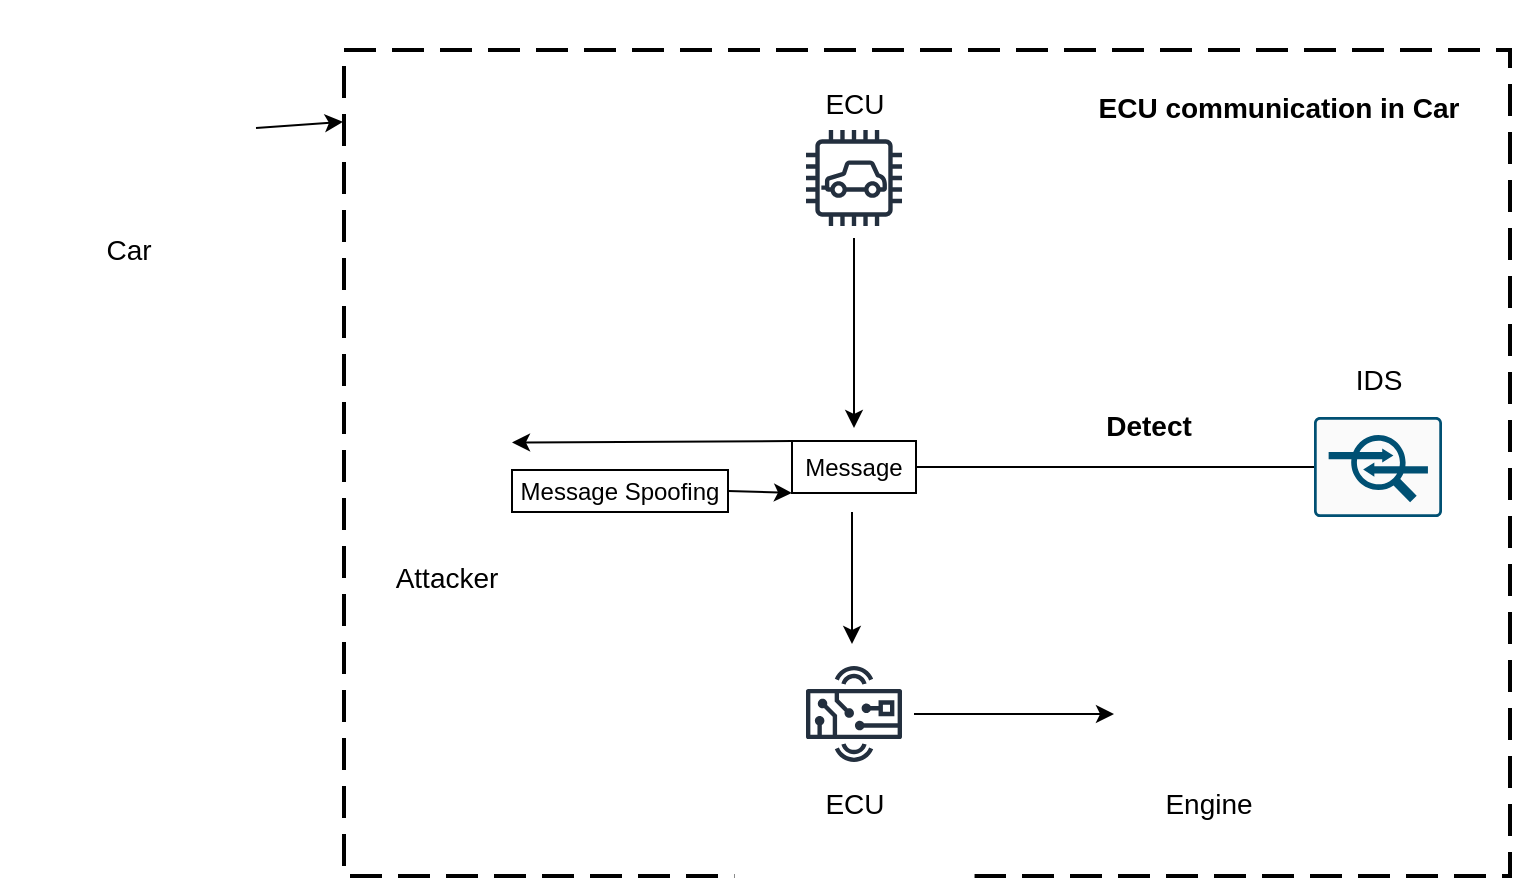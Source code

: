 <mxfile version="21.5.1" type="github">
  <diagram name="Trang-1" id="tOcewXO_lovH6hkRrunn">
    <mxGraphModel dx="1434" dy="774" grid="0" gridSize="10" guides="1" tooltips="1" connect="1" arrows="1" fold="1" page="1" pageScale="1" pageWidth="3000" pageHeight="5000" math="0" shadow="0">
      <root>
        <mxCell id="0" />
        <mxCell id="1" parent="0" />
        <mxCell id="fvOnpMfjC2bjnOCLoL4K-9" value="" style="rounded=1;arcSize=0;dashed=1;strokeColor=#000000;fillColor=none;gradientColor=none;dashPattern=8 4;strokeWidth=2;" vertex="1" parent="1">
          <mxGeometry x="329" y="481" width="583" height="413" as="geometry" />
        </mxCell>
        <mxCell id="fvOnpMfjC2bjnOCLoL4K-1" value="" style="shape=image;html=1;verticalAlign=top;verticalLabelPosition=bottom;labelBackgroundColor=#ffffff;imageAspect=0;aspect=fixed;image=https://cdn4.iconfinder.com/data/icons/education-and-school-glyph-24-px/24/Autobus_bus_school_bus_transport_vehicle_-128.png" vertex="1" parent="1">
          <mxGeometry x="157" y="456" width="128" height="128" as="geometry" />
        </mxCell>
        <mxCell id="fvOnpMfjC2bjnOCLoL4K-7" value="" style="shape=image;html=1;verticalAlign=top;verticalLabelPosition=bottom;labelBackgroundColor=#ffffff;imageAspect=0;aspect=fixed;image=https://cdn2.iconfinder.com/data/icons/woothemes/PNG/intruder.png" vertex="1" parent="1">
          <mxGeometry x="348" y="661" width="65" height="65" as="geometry" />
        </mxCell>
        <mxCell id="fvOnpMfjC2bjnOCLoL4K-8" value="" style="shape=image;html=1;verticalAlign=top;verticalLabelPosition=bottom;labelBackgroundColor=#ffffff;imageAspect=0;aspect=fixed;image=https://cdn1.iconfinder.com/data/icons/racing-13/512/Engine-128.png" vertex="1" parent="1">
          <mxGeometry x="714" y="766" width="94" height="94" as="geometry" />
        </mxCell>
        <mxCell id="fvOnpMfjC2bjnOCLoL4K-13" value="" style="endArrow=classic;html=1;rounded=0;exitX=1;exitY=0.5;exitDx=0;exitDy=0;entryX=-0.001;entryY=0.087;entryDx=0;entryDy=0;entryPerimeter=0;" edge="1" parent="1" source="fvOnpMfjC2bjnOCLoL4K-1" target="fvOnpMfjC2bjnOCLoL4K-9">
          <mxGeometry width="50" height="50" relative="1" as="geometry">
            <mxPoint x="538" y="726" as="sourcePoint" />
            <mxPoint x="588" y="676" as="targetPoint" />
          </mxGeometry>
        </mxCell>
        <mxCell id="fvOnpMfjC2bjnOCLoL4K-14" value="&lt;font style=&quot;font-size: 14px;&quot;&gt;&lt;b&gt;ECU communication&amp;nbsp;&lt;/b&gt;&lt;b style=&quot;&quot;&gt;in Car&lt;/b&gt;&lt;/font&gt;" style="text;html=1;strokeColor=none;fillColor=none;align=center;verticalAlign=middle;whiteSpace=wrap;rounded=0;" vertex="1" parent="1">
          <mxGeometry x="702" y="495" width="189" height="30" as="geometry" />
        </mxCell>
        <mxCell id="fvOnpMfjC2bjnOCLoL4K-4" value="Car" style="sketch=0;outlineConnect=0;fontColor=#232F3E;gradientColor=none;strokeColor=#232F3E;fillColor=#ffffff;dashed=0;verticalLabelPosition=bottom;verticalAlign=top;align=center;fontSize=12;fontStyle=0;aspect=fixed;shape=mxgraph.aws4.resourceIcon;resIcon=mxgraph.aws4.car;" vertex="1" parent="1">
          <mxGeometry x="554" y="515" width="60" height="60" as="geometry" />
        </mxCell>
        <mxCell id="fvOnpMfjC2bjnOCLoL4K-5" value="Hardware&#xa;board" style="sketch=0;outlineConnect=0;fontColor=#232F3E;gradientColor=none;strokeColor=#232F3E;fillColor=#ffffff;dashed=0;verticalLabelPosition=bottom;verticalAlign=top;align=center;html=1;fontSize=12;fontStyle=0;aspect=fixed;shape=mxgraph.aws4.resourceIcon;resIcon=mxgraph.aws4.hardware_board;" vertex="1" parent="1">
          <mxGeometry x="554" y="783" width="60" height="60" as="geometry" />
        </mxCell>
        <mxCell id="fvOnpMfjC2bjnOCLoL4K-18" value="" style="rounded=0;whiteSpace=wrap;html=1;fillColor=default;strokeWidth=0;strokeColor=#FFFFFF;" vertex="1" parent="1">
          <mxGeometry x="529" y="579" width="120" height="60" as="geometry" />
        </mxCell>
        <mxCell id="fvOnpMfjC2bjnOCLoL4K-17" value="" style="rounded=0;whiteSpace=wrap;html=1;fillColor=default;strokeWidth=0;strokeColor=#FFFFFF;" vertex="1" parent="1">
          <mxGeometry x="524" y="843" width="120" height="60" as="geometry" />
        </mxCell>
        <mxCell id="fvOnpMfjC2bjnOCLoL4K-20" value="" style="endArrow=classic;html=1;rounded=0;entryX=0;entryY=0.5;entryDx=0;entryDy=0;" edge="1" parent="1" source="fvOnpMfjC2bjnOCLoL4K-5" target="fvOnpMfjC2bjnOCLoL4K-8">
          <mxGeometry width="50" height="50" relative="1" as="geometry">
            <mxPoint x="538" y="732" as="sourcePoint" />
            <mxPoint x="588" y="682" as="targetPoint" />
          </mxGeometry>
        </mxCell>
        <mxCell id="fvOnpMfjC2bjnOCLoL4K-21" value="&lt;span style=&quot;font-size: 14px;&quot;&gt;Engine&lt;/span&gt;" style="text;html=1;strokeColor=none;fillColor=none;align=center;verticalAlign=middle;whiteSpace=wrap;rounded=0;" vertex="1" parent="1">
          <mxGeometry x="734.5" y="843" width="53" height="30" as="geometry" />
        </mxCell>
        <mxCell id="fvOnpMfjC2bjnOCLoL4K-25" value="Message" style="rounded=0;whiteSpace=wrap;html=1;" vertex="1" parent="1">
          <mxGeometry x="553" y="676.5" width="62" height="26" as="geometry" />
        </mxCell>
        <mxCell id="fvOnpMfjC2bjnOCLoL4K-26" value="" style="endArrow=classic;html=1;rounded=0;" edge="1" parent="1" source="fvOnpMfjC2bjnOCLoL4K-4">
          <mxGeometry width="50" height="50" relative="1" as="geometry">
            <mxPoint x="538" y="732" as="sourcePoint" />
            <mxPoint x="584" y="670" as="targetPoint" />
          </mxGeometry>
        </mxCell>
        <mxCell id="fvOnpMfjC2bjnOCLoL4K-27" value="" style="endArrow=classic;html=1;rounded=0;" edge="1" parent="1">
          <mxGeometry width="50" height="50" relative="1" as="geometry">
            <mxPoint x="583" y="712" as="sourcePoint" />
            <mxPoint x="583" y="778" as="targetPoint" />
          </mxGeometry>
        </mxCell>
        <mxCell id="fvOnpMfjC2bjnOCLoL4K-29" value="" style="endArrow=classic;html=1;rounded=0;entryX=1;entryY=0.25;entryDx=0;entryDy=0;exitX=0;exitY=0;exitDx=0;exitDy=0;" edge="1" parent="1" source="fvOnpMfjC2bjnOCLoL4K-25" target="fvOnpMfjC2bjnOCLoL4K-7">
          <mxGeometry width="50" height="50" relative="1" as="geometry">
            <mxPoint x="538" y="732" as="sourcePoint" />
            <mxPoint x="588" y="682" as="targetPoint" />
          </mxGeometry>
        </mxCell>
        <mxCell id="fvOnpMfjC2bjnOCLoL4K-30" value="Message Spoofing" style="rounded=0;whiteSpace=wrap;html=1;" vertex="1" parent="1">
          <mxGeometry x="413" y="691" width="108" height="21" as="geometry" />
        </mxCell>
        <mxCell id="fvOnpMfjC2bjnOCLoL4K-33" value="" style="endArrow=classic;html=1;rounded=0;exitX=1;exitY=0.5;exitDx=0;exitDy=0;entryX=0;entryY=1;entryDx=0;entryDy=0;" edge="1" parent="1" source="fvOnpMfjC2bjnOCLoL4K-30" target="fvOnpMfjC2bjnOCLoL4K-25">
          <mxGeometry width="50" height="50" relative="1" as="geometry">
            <mxPoint x="538" y="732" as="sourcePoint" />
            <mxPoint x="588" y="682" as="targetPoint" />
          </mxGeometry>
        </mxCell>
        <mxCell id="fvOnpMfjC2bjnOCLoL4K-34" value="&lt;span style=&quot;font-size: 14px;&quot;&gt;ECU&lt;/span&gt;" style="text;html=1;strokeColor=none;fillColor=none;align=center;verticalAlign=middle;whiteSpace=wrap;rounded=0;" vertex="1" parent="1">
          <mxGeometry x="557.5" y="843" width="53" height="30" as="geometry" />
        </mxCell>
        <mxCell id="fvOnpMfjC2bjnOCLoL4K-35" value="&lt;span style=&quot;font-size: 14px;&quot;&gt;ECU&lt;/span&gt;" style="text;html=1;strokeColor=none;fillColor=none;align=center;verticalAlign=middle;whiteSpace=wrap;rounded=0;" vertex="1" parent="1">
          <mxGeometry x="557.5" y="493" width="53" height="30" as="geometry" />
        </mxCell>
        <mxCell id="fvOnpMfjC2bjnOCLoL4K-36" value="&lt;span style=&quot;font-size: 14px;&quot;&gt;Attacker&lt;/span&gt;" style="text;html=1;strokeColor=none;fillColor=none;align=center;verticalAlign=middle;whiteSpace=wrap;rounded=0;" vertex="1" parent="1">
          <mxGeometry x="354" y="730" width="53" height="30" as="geometry" />
        </mxCell>
        <mxCell id="fvOnpMfjC2bjnOCLoL4K-37" value="&lt;span style=&quot;font-size: 14px;&quot;&gt;Car&lt;/span&gt;" style="text;html=1;strokeColor=none;fillColor=none;align=center;verticalAlign=middle;whiteSpace=wrap;rounded=0;" vertex="1" parent="1">
          <mxGeometry x="194.5" y="566" width="53" height="30" as="geometry" />
        </mxCell>
        <mxCell id="fvOnpMfjC2bjnOCLoL4K-38" value="" style="group" vertex="1" connectable="0" parent="1">
          <mxGeometry x="814" y="631" width="64" height="83.5" as="geometry" />
        </mxCell>
        <mxCell id="fvOnpMfjC2bjnOCLoL4K-6" value="" style="sketch=0;points=[[0.015,0.015,0],[0.985,0.015,0],[0.985,0.985,0],[0.015,0.985,0],[0.25,0,0],[0.5,0,0],[0.75,0,0],[1,0.25,0],[1,0.5,0],[1,0.75,0],[0.75,1,0],[0.5,1,0],[0.25,1,0],[0,0.75,0],[0,0.5,0],[0,0.25,0]];verticalLabelPosition=bottom;html=1;verticalAlign=top;aspect=fixed;align=center;pointerEvents=1;shape=mxgraph.cisco19.rect;prIcon=ips_ids;fillColor=#FAFAFA;strokeColor=#005073;" vertex="1" parent="fvOnpMfjC2bjnOCLoL4K-38">
          <mxGeometry y="33.5" width="64" height="50" as="geometry" />
        </mxCell>
        <mxCell id="fvOnpMfjC2bjnOCLoL4K-22" value="&lt;span style=&quot;font-size: 14px;&quot;&gt;IDS&lt;/span&gt;" style="text;html=1;strokeColor=none;fillColor=none;align=center;verticalAlign=middle;whiteSpace=wrap;rounded=0;" vertex="1" parent="fvOnpMfjC2bjnOCLoL4K-38">
          <mxGeometry x="5.5" width="53" height="30" as="geometry" />
        </mxCell>
        <mxCell id="fvOnpMfjC2bjnOCLoL4K-40" value="" style="endArrow=none;html=1;rounded=0;exitX=0;exitY=0.5;exitDx=0;exitDy=0;exitPerimeter=0;entryX=1;entryY=0.5;entryDx=0;entryDy=0;" edge="1" parent="1" source="fvOnpMfjC2bjnOCLoL4K-6" target="fvOnpMfjC2bjnOCLoL4K-25">
          <mxGeometry width="50" height="50" relative="1" as="geometry">
            <mxPoint x="538" y="724" as="sourcePoint" />
            <mxPoint x="588" y="674" as="targetPoint" />
          </mxGeometry>
        </mxCell>
        <mxCell id="fvOnpMfjC2bjnOCLoL4K-41" value="&lt;span style=&quot;font-size: 14px;&quot;&gt;&lt;b&gt;Detect&lt;/b&gt;&lt;/span&gt;" style="text;html=1;strokeColor=none;fillColor=none;align=center;verticalAlign=middle;whiteSpace=wrap;rounded=0;" vertex="1" parent="1">
          <mxGeometry x="705" y="654" width="53" height="30" as="geometry" />
        </mxCell>
      </root>
    </mxGraphModel>
  </diagram>
</mxfile>
